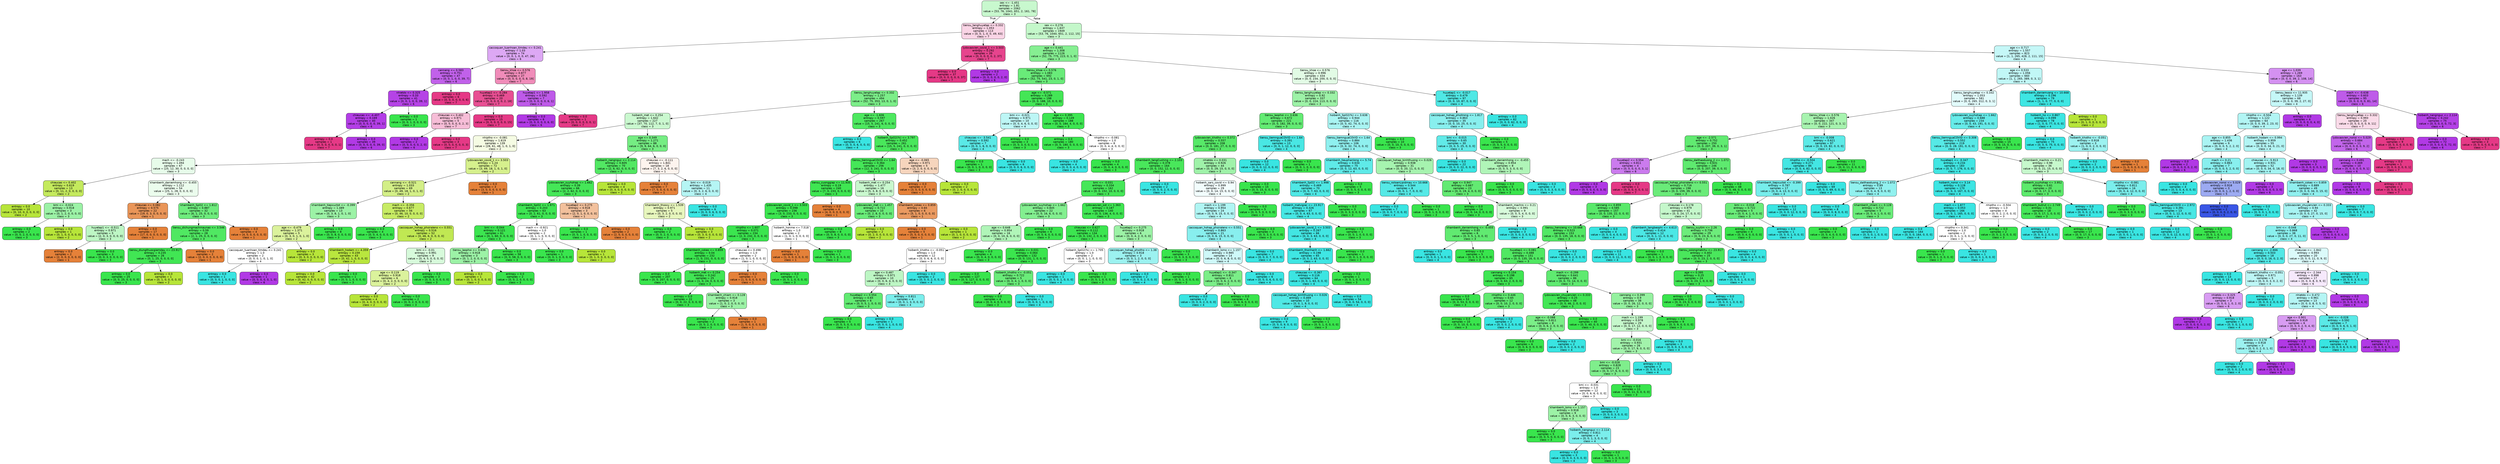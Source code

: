 digraph Tree {
node [shape=box, style="filled, rounded", color="black", fontname="helvetica"] ;
edge [fontname="helvetica"] ;
0 [label="sex <= -1.451\nentropy = 1.81\nsamples = 2062\nvalue = [53, 76, 1041, 651, 2, 161, 78]\nclass = 3", fillcolor="#c8f8ce"] ;
1 [label="tiensu_tanghuyetap <= 0.332\nentropy = 1.053\nsamples = 113\nvalue = [0, 0, 1, 0, 0, 49, 63]\nclass = 7", fillcolor="#f9d4e5"] ;
0 -> 1 [labeldistance=2.5, labelangle=45, headlabel="True"] ;
2 [label="caccoquan_tuanhoan_timdeu <= 0.241\nentropy = 1.03\nsamples = 74\nvalue = [0, 0, 1, 0, 0, 47, 26]\nclass = 6", fillcolor="#dda8f4"] ;
1 -> 2 ;
3 [label="cannang <= 0.583\nentropy = 0.751\nsamples = 47\nvalue = [0, 0, 1, 0, 0, 39, 7]\nclass = 6", fillcolor="#c161ea"] ;
2 -> 3 ;
4 [label="nhietdo <= 0.325\nentropy = 0.33\nsamples = 41\nvalue = [0, 0, 1, 0, 0, 39, 1]\nclass = 6", fillcolor="#b543e6"] ;
3 -> 4 ;
5 [label="chieucao <= -4.407\nentropy = 0.169\nsamples = 40\nvalue = [0, 0, 0, 0, 0, 39, 1]\nclass = 6", fillcolor="#b33ee6"] ;
4 -> 5 ;
6 [label="entropy = 0.0\nsamples = 1\nvalue = [0, 0, 0, 0, 0, 0, 1]\nclass = 7", fillcolor="#e53986"] ;
5 -> 6 ;
7 [label="entropy = 0.0\nsamples = 39\nvalue = [0, 0, 0, 0, 0, 39, 0]\nclass = 6", fillcolor="#b139e5"] ;
5 -> 7 ;
8 [label="entropy = 0.0\nsamples = 1\nvalue = [0, 0, 1, 0, 0, 0, 0]\nclass = 3", fillcolor="#39e54d"] ;
4 -> 8 ;
9 [label="entropy = 0.0\nsamples = 6\nvalue = [0, 0, 0, 0, 0, 0, 6]\nclass = 7", fillcolor="#e53986"] ;
3 -> 9 ;
10 [label="tiensu_khoe <= 0.576\nentropy = 0.877\nsamples = 27\nvalue = [0, 0, 0, 0, 0, 8, 19]\nclass = 7", fillcolor="#f08cb9"] ;
2 -> 10 ;
11 [label="huyetap2 <= -0.284\nentropy = 0.469\nsamples = 20\nvalue = [0, 0, 0, 0, 0, 2, 18]\nclass = 7", fillcolor="#e84f93"] ;
10 -> 11 ;
12 [label="chieucao <= 0.402\nentropy = 0.971\nsamples = 5\nvalue = [0, 0, 0, 0, 0, 2, 3]\nclass = 7", fillcolor="#f6bdd7"] ;
11 -> 12 ;
13 [label="entropy = 0.0\nsamples = 2\nvalue = [0, 0, 0, 0, 0, 2, 0]\nclass = 6", fillcolor="#b139e5"] ;
12 -> 13 ;
14 [label="entropy = 0.0\nsamples = 3\nvalue = [0, 0, 0, 0, 0, 0, 3]\nclass = 7", fillcolor="#e53986"] ;
12 -> 14 ;
15 [label="entropy = 0.0\nsamples = 15\nvalue = [0, 0, 0, 0, 0, 0, 15]\nclass = 7", fillcolor="#e53986"] ;
11 -> 15 ;
16 [label="huyetap1 <= 1.958\nentropy = 0.592\nsamples = 7\nvalue = [0, 0, 0, 0, 0, 6, 1]\nclass = 6", fillcolor="#be5ae9"] ;
10 -> 16 ;
17 [label="entropy = 0.0\nsamples = 6\nvalue = [0, 0, 0, 0, 0, 6, 0]\nclass = 6", fillcolor="#b139e5"] ;
16 -> 17 ;
18 [label="entropy = 0.0\nsamples = 1\nvalue = [0, 0, 0, 0, 0, 0, 1]\nclass = 7", fillcolor="#e53986"] ;
16 -> 18 ;
19 [label="lydovaovien_covid_1 <= 3.503\nentropy = 0.292\nsamples = 39\nvalue = [0, 0, 0, 0, 0, 2, 37]\nclass = 7", fillcolor="#e6448d"] ;
1 -> 19 ;
20 [label="entropy = 0.0\nsamples = 37\nvalue = [0, 0, 0, 0, 0, 0, 37]\nclass = 7", fillcolor="#e53986"] ;
19 -> 20 ;
21 [label="entropy = 0.0\nsamples = 2\nvalue = [0, 0, 0, 0, 0, 2, 0]\nclass = 6", fillcolor="#b139e5"] ;
19 -> 21 ;
22 [label="sex <= 0.276\nentropy = 1.637\nsamples = 1949\nvalue = [53, 76, 1040, 651, 2, 112, 15]\nclass = 3", fillcolor="#c4f7ca"] ;
0 -> 22 [labeldistance=2.5, labelangle=-45, headlabel="False"] ;
23 [label="age <= 0.441\nentropy = 1.308\nsamples = 1126\nvalue = [52, 75, 775, 223, 0, 1, 0]\nclass = 3", fillcolor="#86ef92"] ;
22 -> 23 ;
24 [label="tiensu_khoe <= 0.576\nentropy = 1.083\nsamples = 692\nvalue = [52, 75, 541, 23, 0, 1, 0]\nclass = 3", fillcolor="#69eb79"] ;
23 -> 24 ;
25 [label="tiensu_tanghuyetap <= 0.332\nentropy = 1.257\nsamples = 494\nvalue = [52, 75, 353, 13, 0, 1, 0]\nclass = 3", fillcolor="#7cee89"] ;
24 -> 25 ;
26 [label="hoibenh_met <= 0.254\nentropy = 1.642\nsamples = 227\nvalue = [37, 70, 112, 7, 0, 1, 0]\nclass = 3", fillcolor="#caf8cf"] ;
25 -> 26 ;
27 [label="nhiptho <= -0.081\nentropy = 1.619\nsamples = 139\nvalue = [28, 61, 48, 1, 0, 1, 0]\nclass = 2", fillcolor="#f5fbe3"] ;
26 -> 27 ;
28 [label="mach <= -0.243\nentropy = 1.494\nsamples = 67\nvalue = [25, 12, 30, 0, 0, 0, 0]\nclass = 3", fillcolor="#e7fcea"] ;
27 -> 28 ;
29 [label="chieucao <= 0.402\nentropy = 0.619\nsamples = 13\nvalue = [0, 11, 2, 0, 0, 0, 0]\nclass = 2", fillcolor="#c4ea5d"] ;
28 -> 29 ;
30 [label="entropy = 0.0\nsamples = 10\nvalue = [0, 10, 0, 0, 0, 0, 0]\nclass = 2", fillcolor="#b7e539"] ;
29 -> 30 ;
31 [label="bmi <= -0.024\nentropy = 0.918\nsamples = 3\nvalue = [0, 1, 2, 0, 0, 0, 0]\nclass = 3", fillcolor="#9cf2a6"] ;
29 -> 31 ;
32 [label="entropy = 0.0\nsamples = 2\nvalue = [0, 0, 2, 0, 0, 0, 0]\nclass = 3", fillcolor="#39e54d"] ;
31 -> 32 ;
33 [label="entropy = 0.0\nsamples = 1\nvalue = [0, 1, 0, 0, 0, 0, 0]\nclass = 2", fillcolor="#b7e539"] ;
31 -> 33 ;
34 [label="khambenh_daniemhong <= -0.455\nentropy = 1.112\nsamples = 54\nvalue = [25, 1, 28, 0, 0, 0, 0]\nclass = 3", fillcolor="#ebfced"] ;
28 -> 34 ;
35 [label="chieucao <= 0.082\nentropy = 0.575\nsamples = 22\nvalue = [19, 0, 3, 0, 0, 0, 0]\nclass = 1", fillcolor="#e99558"] ;
34 -> 35 ;
36 [label="huyetap1 <= -0.511\nentropy = 0.971\nsamples = 5\nvalue = [2, 0, 3, 0, 0, 0, 0]\nclass = 3", fillcolor="#bdf6c4"] ;
35 -> 36 ;
37 [label="entropy = 0.0\nsamples = 2\nvalue = [2, 0, 0, 0, 0, 0, 0]\nclass = 1", fillcolor="#e58139"] ;
36 -> 37 ;
38 [label="entropy = 0.0\nsamples = 3\nvalue = [0, 0, 3, 0, 0, 0, 0]\nclass = 3", fillcolor="#39e54d"] ;
36 -> 38 ;
39 [label="entropy = 0.0\nsamples = 17\nvalue = [17, 0, 0, 0, 0, 0, 0]\nclass = 1", fillcolor="#e58139"] ;
35 -> 39 ;
40 [label="khambenh_SpO2 <= 1.812\nentropy = 0.887\nsamples = 32\nvalue = [6, 1, 25, 0, 0, 0, 0]\nclass = 3", fillcolor="#6eec7d"] ;
34 -> 40 ;
41 [label="tiensu_dichungmachmaunao <= 3.546\nentropy = 0.59\nsamples = 28\nvalue = [2, 1, 25, 0, 0, 0, 0]\nclass = 3", fillcolor="#50e862"] ;
40 -> 41 ;
42 [label="tiensu_diungthuocgiamdau <= 23.917\nentropy = 0.235\nsamples = 26\nvalue = [0, 1, 25, 0, 0, 0, 0]\nclass = 3", fillcolor="#41e654"] ;
41 -> 42 ;
43 [label="entropy = 0.0\nsamples = 25\nvalue = [0, 0, 25, 0, 0, 0, 0]\nclass = 3", fillcolor="#39e54d"] ;
42 -> 43 ;
44 [label="entropy = 0.0\nsamples = 1\nvalue = [0, 1, 0, 0, 0, 0, 0]\nclass = 2", fillcolor="#b7e539"] ;
42 -> 44 ;
45 [label="entropy = 0.0\nsamples = 2\nvalue = [2, 0, 0, 0, 0, 0, 0]\nclass = 1", fillcolor="#e58139"] ;
41 -> 45 ;
46 [label="entropy = 0.0\nsamples = 4\nvalue = [4, 0, 0, 0, 0, 0, 0]\nclass = 1", fillcolor="#e58139"] ;
40 -> 46 ;
47 [label="lydovaovien_covid_1 <= 3.503\nentropy = 1.24\nsamples = 72\nvalue = [3, 49, 18, 1, 0, 1, 0]\nclass = 2", fillcolor="#d6f08d"] ;
27 -> 47 ;
48 [label="cannang <= -0.521\nentropy = 1.033\nsamples = 69\nvalue = [0, 49, 18, 1, 0, 1, 0]\nclass = 2", fillcolor="#d3ef87"] ;
47 -> 48 ;
49 [label="khambenh_tiepxuctot <= -0.399\nentropy = 1.489\nsamples = 13\nvalue = [0, 3, 8, 1, 0, 1, 0]\nclass = 3", fillcolor="#9cf2a6"] ;
48 -> 49 ;
50 [label="age <= -0.479\nentropy = 1.371\nsamples = 5\nvalue = [0, 3, 0, 1, 0, 1, 0]\nclass = 2", fillcolor="#dbf29c"] ;
49 -> 50 ;
51 [label="caccoquan_tuanhoan_timdeu <= 0.241\nentropy = 1.0\nsamples = 2\nvalue = [0, 0, 0, 1, 0, 1, 0]\nclass = 4", fillcolor="#ffffff"] ;
50 -> 51 ;
52 [label="entropy = 0.0\nsamples = 1\nvalue = [0, 0, 0, 1, 0, 0, 0]\nclass = 4", fillcolor="#39e5e2"] ;
51 -> 52 ;
53 [label="entropy = 0.0\nsamples = 1\nvalue = [0, 0, 0, 0, 0, 1, 0]\nclass = 6", fillcolor="#b139e5"] ;
51 -> 53 ;
54 [label="entropy = 0.0\nsamples = 3\nvalue = [0, 3, 0, 0, 0, 0, 0]\nclass = 2", fillcolor="#b7e539"] ;
50 -> 54 ;
55 [label="entropy = 0.0\nsamples = 8\nvalue = [0, 0, 8, 0, 0, 0, 0]\nclass = 3", fillcolor="#39e54d"] ;
49 -> 55 ;
56 [label="mach <= -0.356\nentropy = 0.677\nsamples = 56\nvalue = [0, 46, 10, 0, 0, 0, 0]\nclass = 2", fillcolor="#c7eb64"] ;
48 -> 56 ;
57 [label="entropy = 0.0\nsamples = 4\nvalue = [0, 0, 4, 0, 0, 0, 0]\nclass = 3", fillcolor="#39e54d"] ;
56 -> 57 ;
58 [label="caccoquan_hohap_phoiraleno <= 0.551\nentropy = 0.516\nsamples = 52\nvalue = [0, 46, 6, 0, 0, 0, 0]\nclass = 2", fillcolor="#c0e853"] ;
56 -> 58 ;
59 [label="khambenh_hodam <= 4.359\nentropy = 0.159\nsamples = 43\nvalue = [0, 42, 1, 0, 0, 0, 0]\nclass = 2", fillcolor="#b9e63e"] ;
58 -> 59 ;
60 [label="entropy = 0.0\nsamples = 42\nvalue = [0, 42, 0, 0, 0, 0, 0]\nclass = 2", fillcolor="#b7e539"] ;
59 -> 60 ;
61 [label="entropy = 0.0\nsamples = 1\nvalue = [0, 0, 1, 0, 0, 0, 0]\nclass = 3", fillcolor="#39e54d"] ;
59 -> 61 ;
62 [label="bmi <= -0.01\nentropy = 0.991\nsamples = 9\nvalue = [0, 4, 5, 0, 0, 0, 0]\nclass = 3", fillcolor="#d7fadb"] ;
58 -> 62 ;
63 [label="age <= 0.119\nentropy = 0.918\nsamples = 6\nvalue = [0, 4, 2, 0, 0, 0, 0]\nclass = 2", fillcolor="#dbf29c"] ;
62 -> 63 ;
64 [label="entropy = 0.0\nsamples = 4\nvalue = [0, 4, 0, 0, 0, 0, 0]\nclass = 2", fillcolor="#b7e539"] ;
63 -> 64 ;
65 [label="entropy = 0.0\nsamples = 2\nvalue = [0, 0, 2, 0, 0, 0, 0]\nclass = 3", fillcolor="#39e54d"] ;
63 -> 65 ;
66 [label="entropy = 0.0\nsamples = 3\nvalue = [0, 0, 3, 0, 0, 0, 0]\nclass = 3", fillcolor="#39e54d"] ;
62 -> 66 ;
67 [label="entropy = 0.0\nsamples = 3\nvalue = [3, 0, 0, 0, 0, 0, 0]\nclass = 1", fillcolor="#e58139"] ;
47 -> 67 ;
68 [label="age <= 0.349\nentropy = 1.271\nsamples = 88\nvalue = [9, 9, 64, 6, 0, 0, 0]\nclass = 3", fillcolor="#75ed83"] ;
26 -> 68 ;
69 [label="hoibenh_nangnguc <= 2.114\nentropy = 0.605\nsamples = 70\nvalue = [2, 6, 62, 0, 0, 0, 0]\nclass = 3", fillcolor="#52e863"] ;
68 -> 69 ;
70 [label="lydovaovien_suyhohap <= 1.662\nentropy = 0.39\nsamples = 66\nvalue = [2, 2, 62, 0, 0, 0, 0]\nclass = 3", fillcolor="#45e758"] ;
69 -> 70 ;
71 [label="khambenh_SpO2 <= 1.971\nentropy = 0.203\nsamples = 63\nvalue = [0, 2, 61, 0, 0, 0, 0]\nclass = 3", fillcolor="#3fe653"] ;
70 -> 71 ;
72 [label="bmi <= -0.044\nentropy = 0.121\nsamples = 61\nvalue = [0, 1, 60, 0, 0, 0, 0]\nclass = 3", fillcolor="#3ce550"] ;
71 -> 72 ;
73 [label="tiensu_laophoi <= 3.636\nentropy = 0.918\nsamples = 3\nvalue = [0, 1, 2, 0, 0, 0, 0]\nclass = 3", fillcolor="#9cf2a6"] ;
72 -> 73 ;
74 [label="entropy = 0.0\nsamples = 1\nvalue = [0, 1, 0, 0, 0, 0, 0]\nclass = 2", fillcolor="#b7e539"] ;
73 -> 74 ;
75 [label="entropy = 0.0\nsamples = 2\nvalue = [0, 0, 2, 0, 0, 0, 0]\nclass = 3", fillcolor="#39e54d"] ;
73 -> 75 ;
76 [label="entropy = 0.0\nsamples = 58\nvalue = [0, 0, 58, 0, 0, 0, 0]\nclass = 3", fillcolor="#39e54d"] ;
72 -> 76 ;
77 [label="mach <= -0.921\nentropy = 1.0\nsamples = 2\nvalue = [0, 1, 1, 0, 0, 0, 0]\nclass = 2", fillcolor="#ffffff"] ;
71 -> 77 ;
78 [label="entropy = 0.0\nsamples = 1\nvalue = [0, 0, 1, 0, 0, 0, 0]\nclass = 3", fillcolor="#39e54d"] ;
77 -> 78 ;
79 [label="entropy = 0.0\nsamples = 1\nvalue = [0, 1, 0, 0, 0, 0, 0]\nclass = 2", fillcolor="#b7e539"] ;
77 -> 79 ;
80 [label="huyetap2 <= 0.275\nentropy = 0.918\nsamples = 3\nvalue = [2, 0, 1, 0, 0, 0, 0]\nclass = 1", fillcolor="#f2c09c"] ;
70 -> 80 ;
81 [label="entropy = 0.0\nsamples = 1\nvalue = [0, 0, 1, 0, 0, 0, 0]\nclass = 3", fillcolor="#39e54d"] ;
80 -> 81 ;
82 [label="entropy = 0.0\nsamples = 2\nvalue = [2, 0, 0, 0, 0, 0, 0]\nclass = 1", fillcolor="#e58139"] ;
80 -> 82 ;
83 [label="entropy = 0.0\nsamples = 4\nvalue = [0, 4, 0, 0, 0, 0, 0]\nclass = 2", fillcolor="#b7e539"] ;
69 -> 83 ;
84 [label="chieucao <= -0.111\nentropy = 1.841\nsamples = 18\nvalue = [7, 3, 2, 6, 0, 0, 0]\nclass = 1", fillcolor="#fdf4ee"] ;
68 -> 84 ;
85 [label="entropy = 0.0\nsamples = 7\nvalue = [7, 0, 0, 0, 0, 0, 0]\nclass = 1", fillcolor="#e58139"] ;
84 -> 85 ;
86 [label="bmi <= -0.019\nentropy = 1.435\nsamples = 11\nvalue = [0, 3, 2, 6, 0, 0, 0]\nclass = 4", fillcolor="#b5f5f4"] ;
84 -> 86 ;
87 [label="khambenh_thooxy <= 1.539\nentropy = 0.971\nsamples = 5\nvalue = [0, 3, 2, 0, 0, 0, 0]\nclass = 2", fillcolor="#e7f6bd"] ;
86 -> 87 ;
88 [label="entropy = 0.0\nsamples = 2\nvalue = [0, 0, 2, 0, 0, 0, 0]\nclass = 3", fillcolor="#39e54d"] ;
87 -> 88 ;
89 [label="entropy = 0.0\nsamples = 3\nvalue = [0, 3, 0, 0, 0, 0, 0]\nclass = 2", fillcolor="#b7e539"] ;
87 -> 89 ;
90 [label="entropy = 0.0\nsamples = 6\nvalue = [0, 0, 0, 6, 0, 0, 0]\nclass = 4", fillcolor="#39e5e2"] ;
86 -> 90 ;
91 [label="age <= -1.606\nentropy = 0.597\nsamples = 267\nvalue = [15, 5, 241, 6, 0, 0, 0]\nclass = 3", fillcolor="#4de85f"] ;
25 -> 91 ;
92 [label="entropy = 0.0\nsamples = 6\nvalue = [0, 0, 0, 6, 0, 0, 0]\nclass = 4", fillcolor="#39e5e2"] ;
91 -> 92 ;
93 [label="hoibenh_SpO2(%) <= 3.797\nentropy = 0.452\nsamples = 261\nvalue = [15, 5, 241, 0, 0, 0, 0]\nclass = 3", fillcolor="#49e75b"] ;
91 -> 93 ;
94 [label="tiensu_tiemnguaCOVID <= 1.64\nentropy = 0.364\nsamples = 256\nvalue = [12, 3, 241, 0, 0, 0, 0]\nclass = 3", fillcolor="#45e758"] ;
93 -> 94 ;
95 [label="tiensu_cuonggiap <= 11.935\nentropy = 0.19\nsamples = 240\nvalue = [7, 0, 233, 0, 0, 0, 0]\nclass = 3", fillcolor="#3fe652"] ;
94 -> 95 ;
96 [label="lydovaovien_covid_1 <= 3.503\nentropy = 0.098\nsamples = 236\nvalue = [3, 0, 233, 0, 0, 0, 0]\nclass = 3", fillcolor="#3ce54f"] ;
95 -> 96 ;
97 [label="nhiptho <= 1.607\nentropy = 0.071\nsamples = 234\nvalue = [2, 0, 232, 0, 0, 0, 0]\nclass = 3", fillcolor="#3be54f"] ;
96 -> 97 ;
98 [label="khambenh_cokeo <= 0.859\nentropy = 0.04\nsamples = 232\nvalue = [1, 0, 231, 0, 0, 0, 0]\nclass = 3", fillcolor="#3ae54e"] ;
97 -> 98 ;
99 [label="entropy = 0.0\nsamples = 207\nvalue = [0, 0, 207, 0, 0, 0, 0]\nclass = 3", fillcolor="#39e54d"] ;
98 -> 99 ;
100 [label="hoibenh_met <= 0.254\nentropy = 0.242\nsamples = 25\nvalue = [1, 0, 24, 0, 0, 0, 0]\nclass = 3", fillcolor="#41e654"] ;
98 -> 100 ;
101 [label="entropy = 0.0\nsamples = 22\nvalue = [0, 0, 22, 0, 0, 0, 0]\nclass = 3", fillcolor="#39e54d"] ;
100 -> 101 ;
102 [label="khambenh_chiam <= 0.128\nentropy = 0.918\nsamples = 3\nvalue = [1, 0, 2, 0, 0, 0, 0]\nclass = 3", fillcolor="#9cf2a6"] ;
100 -> 102 ;
103 [label="entropy = 0.0\nsamples = 2\nvalue = [0, 0, 2, 0, 0, 0, 0]\nclass = 3", fillcolor="#39e54d"] ;
102 -> 103 ;
104 [label="entropy = 0.0\nsamples = 1\nvalue = [1, 0, 0, 0, 0, 0, 0]\nclass = 1", fillcolor="#e58139"] ;
102 -> 104 ;
105 [label="chieucao <= 0.498\nentropy = 1.0\nsamples = 2\nvalue = [1, 0, 1, 0, 0, 0, 0]\nclass = 1", fillcolor="#ffffff"] ;
97 -> 105 ;
106 [label="entropy = 0.0\nsamples = 1\nvalue = [1, 0, 0, 0, 0, 0, 0]\nclass = 1", fillcolor="#e58139"] ;
105 -> 106 ;
107 [label="entropy = 0.0\nsamples = 1\nvalue = [0, 0, 1, 0, 0, 0, 0]\nclass = 3", fillcolor="#39e54d"] ;
105 -> 107 ;
108 [label="hoibenh_honme <= 7.518\nentropy = 1.0\nsamples = 2\nvalue = [1, 0, 1, 0, 0, 0, 0]\nclass = 1", fillcolor="#ffffff"] ;
96 -> 108 ;
109 [label="entropy = 0.0\nsamples = 1\nvalue = [1, 0, 0, 0, 0, 0, 0]\nclass = 1", fillcolor="#e58139"] ;
108 -> 109 ;
110 [label="entropy = 0.0\nsamples = 1\nvalue = [0, 0, 1, 0, 0, 0, 0]\nclass = 3", fillcolor="#39e54d"] ;
108 -> 110 ;
111 [label="entropy = 0.0\nsamples = 4\nvalue = [4, 0, 0, 0, 0, 0, 0]\nclass = 1", fillcolor="#e58139"] ;
95 -> 111 ;
112 [label="hoibenh_met <= 0.254\nentropy = 1.477\nsamples = 16\nvalue = [5, 3, 8, 0, 0, 0, 0]\nclass = 3", fillcolor="#c9f8ce"] ;
94 -> 112 ;
113 [label="lydovaovien_met <= 1.457\nentropy = 0.722\nsamples = 10\nvalue = [0, 2, 8, 0, 0, 0, 0]\nclass = 3", fillcolor="#6aec79"] ;
112 -> 113 ;
114 [label="entropy = 0.0\nsamples = 8\nvalue = [0, 0, 8, 0, 0, 0, 0]\nclass = 3", fillcolor="#39e54d"] ;
113 -> 114 ;
115 [label="entropy = 0.0\nsamples = 2\nvalue = [0, 2, 0, 0, 0, 0, 0]\nclass = 2", fillcolor="#b7e539"] ;
113 -> 115 ;
116 [label="khambenh_cokeo <= 0.859\nentropy = 0.65\nsamples = 6\nvalue = [5, 1, 0, 0, 0, 0, 0]\nclass = 1", fillcolor="#ea9a61"] ;
112 -> 116 ;
117 [label="entropy = 0.0\nsamples = 5\nvalue = [5, 0, 0, 0, 0, 0, 0]\nclass = 1", fillcolor="#e58139"] ;
116 -> 117 ;
118 [label="entropy = 0.0\nsamples = 1\nvalue = [0, 1, 0, 0, 0, 0, 0]\nclass = 2", fillcolor="#b7e539"] ;
116 -> 118 ;
119 [label="age <= -0.065\nentropy = 0.971\nsamples = 5\nvalue = [3, 2, 0, 0, 0, 0, 0]\nclass = 1", fillcolor="#f6d5bd"] ;
93 -> 119 ;
120 [label="entropy = 0.0\nsamples = 3\nvalue = [3, 0, 0, 0, 0, 0, 0]\nclass = 1", fillcolor="#e58139"] ;
119 -> 120 ;
121 [label="entropy = 0.0\nsamples = 2\nvalue = [0, 2, 0, 0, 0, 0, 0]\nclass = 2", fillcolor="#b7e539"] ;
119 -> 121 ;
122 [label="age <= -0.571\nentropy = 0.289\nsamples = 198\nvalue = [0, 0, 188, 10, 0, 0, 0]\nclass = 3", fillcolor="#44e656"] ;
24 -> 122 ;
123 [label="bmi <= -0.021\nentropy = 0.971\nsamples = 10\nvalue = [0, 0, 4, 6, 0, 0, 0]\nclass = 4", fillcolor="#bdf6f5"] ;
122 -> 123 ;
124 [label="chieucao <= -3.541\nentropy = 0.592\nsamples = 7\nvalue = [0, 0, 1, 6, 0, 0, 0]\nclass = 4", fillcolor="#5ae9e7"] ;
123 -> 124 ;
125 [label="entropy = 0.0\nsamples = 1\nvalue = [0, 0, 1, 0, 0, 0, 0]\nclass = 3", fillcolor="#39e54d"] ;
124 -> 125 ;
126 [label="entropy = 0.0\nsamples = 6\nvalue = [0, 0, 0, 6, 0, 0, 0]\nclass = 4", fillcolor="#39e5e2"] ;
124 -> 126 ;
127 [label="entropy = 0.0\nsamples = 3\nvalue = [0, 0, 3, 0, 0, 0, 0]\nclass = 3", fillcolor="#39e54d"] ;
123 -> 127 ;
128 [label="age <= 0.395\nentropy = 0.149\nsamples = 188\nvalue = [0, 0, 184, 4, 0, 0, 0]\nclass = 3", fillcolor="#3de651"] ;
122 -> 128 ;
129 [label="entropy = 0.0\nsamples = 180\nvalue = [0, 0, 180, 0, 0, 0, 0]\nclass = 3", fillcolor="#39e54d"] ;
128 -> 129 ;
130 [label="nhiptho <= -0.081\nentropy = 1.0\nsamples = 8\nvalue = [0, 0, 4, 4, 0, 0, 0]\nclass = 3", fillcolor="#ffffff"] ;
128 -> 130 ;
131 [label="entropy = 0.0\nsamples = 4\nvalue = [0, 0, 0, 4, 0, 0, 0]\nclass = 4", fillcolor="#39e5e2"] ;
130 -> 131 ;
132 [label="entropy = 0.0\nsamples = 4\nvalue = [0, 0, 4, 0, 0, 0, 0]\nclass = 3", fillcolor="#39e54d"] ;
130 -> 132 ;
133 [label="tiensu_khoe <= 0.576\nentropy = 0.996\nsamples = 434\nvalue = [0, 0, 234, 200, 0, 0, 0]\nclass = 3", fillcolor="#e2fbe5"] ;
23 -> 133 ;
134 [label="tiensu_tanghuyetap <= 0.332\nentropy = 0.92\nsamples = 337\nvalue = [0, 0, 224, 113, 0, 0, 0]\nclass = 3", fillcolor="#9df2a7"] ;
133 -> 134 ;
135 [label="tiensu_laophoi <= 3.636\nentropy = 0.672\nsamples = 221\nvalue = [0, 0, 182, 39, 0, 0, 0]\nclass = 3", fillcolor="#63eb73"] ;
134 -> 135 ;
136 [label="lydovaovien_khotho <= 0.372\nentropy = 0.557\nsamples = 208\nvalue = [0, 0, 181, 27, 0, 0, 0]\nclass = 3", fillcolor="#57e968"] ;
135 -> 136 ;
137 [label="khambenh_tangCushing <= 2.103\nentropy = 0.378\nsamples = 164\nvalue = [0, 0, 152, 12, 0, 0, 0]\nclass = 3", fillcolor="#49e75b"] ;
136 -> 137 ;
138 [label="bmi <= -0.031\nentropy = 0.334\nsamples = 162\nvalue = [0, 0, 152, 10, 0, 0, 0]\nclass = 3", fillcolor="#46e759"] ;
137 -> 138 ;
139 [label="lydovaovien_suyhohap <= 1.662\nentropy = 0.845\nsamples = 22\nvalue = [0, 0, 16, 6, 0, 0, 0]\nclass = 3", fillcolor="#83ef90"] ;
138 -> 139 ;
140 [label="age <= 0.648\nentropy = 0.954\nsamples = 16\nvalue = [0, 0, 10, 6, 0, 0, 0]\nclass = 3", fillcolor="#b0f5b8"] ;
139 -> 140 ;
141 [label="hoibenh_khotho <= -0.051\nentropy = 1.0\nsamples = 12\nvalue = [0, 0, 6, 6, 0, 0, 0]\nclass = 3", fillcolor="#ffffff"] ;
140 -> 141 ;
142 [label="age <= 0.487\nentropy = 0.971\nsamples = 10\nvalue = [0, 0, 6, 4, 0, 0, 0]\nclass = 3", fillcolor="#bdf6c4"] ;
141 -> 142 ;
143 [label="huyetap2 <= 0.554\nentropy = 0.65\nsamples = 6\nvalue = [0, 0, 5, 1, 0, 0, 0]\nclass = 3", fillcolor="#61ea71"] ;
142 -> 143 ;
144 [label="entropy = 0.0\nsamples = 5\nvalue = [0, 0, 5, 0, 0, 0, 0]\nclass = 3", fillcolor="#39e54d"] ;
143 -> 144 ;
145 [label="entropy = 0.0\nsamples = 1\nvalue = [0, 0, 0, 1, 0, 0, 0]\nclass = 4", fillcolor="#39e5e2"] ;
143 -> 145 ;
146 [label="entropy = 0.811\nsamples = 4\nvalue = [0, 0, 1, 3, 0, 0, 0]\nclass = 4", fillcolor="#7beeec"] ;
142 -> 146 ;
147 [label="entropy = 0.0\nsamples = 2\nvalue = [0, 0, 0, 2, 0, 0, 0]\nclass = 4", fillcolor="#39e5e2"] ;
141 -> 147 ;
148 [label="entropy = 0.0\nsamples = 4\nvalue = [0, 0, 4, 0, 0, 0, 0]\nclass = 3", fillcolor="#39e54d"] ;
140 -> 148 ;
149 [label="entropy = 0.0\nsamples = 6\nvalue = [0, 0, 6, 0, 0, 0, 0]\nclass = 3", fillcolor="#39e54d"] ;
139 -> 149 ;
150 [label="lydovaovien_sot <= 1.363\nentropy = 0.187\nsamples = 140\nvalue = [0, 0, 136, 4, 0, 0, 0]\nclass = 3", fillcolor="#3fe652"] ;
138 -> 150 ;
151 [label="chieucao <= 0.627\nentropy = 0.112\nsamples = 134\nvalue = [0, 0, 132, 2, 0, 0, 0]\nclass = 3", fillcolor="#3ce550"] ;
150 -> 151 ;
152 [label="nhietdo <= 0.031\nentropy = 0.064\nsamples = 132\nvalue = [0, 0, 131, 1, 0, 0, 0]\nclass = 3", fillcolor="#3be54e"] ;
151 -> 152 ;
153 [label="entropy = 0.0\nsamples = 127\nvalue = [0, 0, 127, 0, 0, 0, 0]\nclass = 3", fillcolor="#39e54d"] ;
152 -> 153 ;
154 [label="hoibenh_khotho <= -0.051\nentropy = 0.722\nsamples = 5\nvalue = [0, 0, 4, 1, 0, 0, 0]\nclass = 3", fillcolor="#6aec79"] ;
152 -> 154 ;
155 [label="entropy = 0.0\nsamples = 4\nvalue = [0, 0, 4, 0, 0, 0, 0]\nclass = 3", fillcolor="#39e54d"] ;
154 -> 155 ;
156 [label="entropy = 0.0\nsamples = 1\nvalue = [0, 0, 0, 1, 0, 0, 0]\nclass = 4", fillcolor="#39e5e2"] ;
154 -> 156 ;
157 [label="hoibenh_SpO2(%) <= 1.705\nentropy = 1.0\nsamples = 2\nvalue = [0, 0, 1, 1, 0, 0, 0]\nclass = 3", fillcolor="#ffffff"] ;
151 -> 157 ;
158 [label="entropy = 0.0\nsamples = 1\nvalue = [0, 0, 0, 1, 0, 0, 0]\nclass = 4", fillcolor="#39e5e2"] ;
157 -> 158 ;
159 [label="entropy = 0.0\nsamples = 1\nvalue = [0, 0, 1, 0, 0, 0, 0]\nclass = 3", fillcolor="#39e54d"] ;
157 -> 159 ;
160 [label="huyetap2 <= 0.275\nentropy = 0.918\nsamples = 6\nvalue = [0, 0, 4, 2, 0, 0, 0]\nclass = 3", fillcolor="#9cf2a6"] ;
150 -> 160 ;
161 [label="caccoquan_hohap_phoitho <= 1.38\nentropy = 0.918\nsamples = 3\nvalue = [0, 0, 1, 2, 0, 0, 0]\nclass = 4", fillcolor="#9cf2f0"] ;
160 -> 161 ;
162 [label="entropy = 0.0\nsamples = 2\nvalue = [0, 0, 0, 2, 0, 0, 0]\nclass = 4", fillcolor="#39e5e2"] ;
161 -> 162 ;
163 [label="entropy = 0.0\nsamples = 1\nvalue = [0, 0, 1, 0, 0, 0, 0]\nclass = 3", fillcolor="#39e54d"] ;
161 -> 163 ;
164 [label="entropy = 0.0\nsamples = 3\nvalue = [0, 0, 3, 0, 0, 0, 0]\nclass = 3", fillcolor="#39e54d"] ;
160 -> 164 ;
165 [label="entropy = 0.0\nsamples = 2\nvalue = [0, 0, 0, 2, 0, 0, 0]\nclass = 4", fillcolor="#39e5e2"] ;
137 -> 165 ;
166 [label="nhietdo <= 0.031\nentropy = 0.926\nsamples = 44\nvalue = [0, 0, 29, 15, 0, 0, 0]\nclass = 3", fillcolor="#9ff2a9"] ;
136 -> 166 ;
167 [label="hoibenh_sars_covid <= 0.94\nentropy = 0.999\nsamples = 29\nvalue = [0, 0, 14, 15, 0, 0, 0]\nclass = 4", fillcolor="#f2fdfd"] ;
166 -> 167 ;
168 [label="mach <= 1.199\nentropy = 0.954\nsamples = 24\nvalue = [0, 0, 9, 15, 0, 0, 0]\nclass = 4", fillcolor="#b0f5f3"] ;
167 -> 168 ;
169 [label="caccoquan_hohap_phoiraleno <= 0.551\nentropy = 0.863\nsamples = 21\nvalue = [0, 0, 6, 15, 0, 0, 0]\nclass = 4", fillcolor="#88efee"] ;
168 -> 169 ;
170 [label="khambenh_lomo <= 1.157\nentropy = 0.985\nsamples = 14\nvalue = [0, 0, 6, 8, 0, 0, 0]\nclass = 4", fillcolor="#cef8f8"] ;
169 -> 170 ;
171 [label="huyetap1 <= -0.347\nentropy = 0.811\nsamples = 8\nvalue = [0, 0, 6, 2, 0, 0, 0]\nclass = 3", fillcolor="#7bee88"] ;
170 -> 171 ;
172 [label="entropy = 0.0\nsamples = 2\nvalue = [0, 0, 0, 2, 0, 0, 0]\nclass = 4", fillcolor="#39e5e2"] ;
171 -> 172 ;
173 [label="entropy = 0.0\nsamples = 6\nvalue = [0, 0, 6, 0, 0, 0, 0]\nclass = 3", fillcolor="#39e54d"] ;
171 -> 173 ;
174 [label="entropy = 0.0\nsamples = 6\nvalue = [0, 0, 0, 6, 0, 0, 0]\nclass = 4", fillcolor="#39e5e2"] ;
170 -> 174 ;
175 [label="entropy = 0.0\nsamples = 7\nvalue = [0, 0, 0, 7, 0, 0, 0]\nclass = 4", fillcolor="#39e5e2"] ;
169 -> 175 ;
176 [label="entropy = 0.0\nsamples = 3\nvalue = [0, 0, 3, 0, 0, 0, 0]\nclass = 3", fillcolor="#39e54d"] ;
168 -> 176 ;
177 [label="entropy = 0.0\nsamples = 5\nvalue = [0, 0, 5, 0, 0, 0, 0]\nclass = 3", fillcolor="#39e54d"] ;
167 -> 177 ;
178 [label="entropy = 0.0\nsamples = 15\nvalue = [0, 0, 15, 0, 0, 0, 0]\nclass = 3", fillcolor="#39e54d"] ;
166 -> 178 ;
179 [label="tiensu_tiemnguaCOVID <= 1.64\nentropy = 0.391\nsamples = 13\nvalue = [0, 0, 1, 12, 0, 0, 0]\nclass = 4", fillcolor="#49e7e4"] ;
135 -> 179 ;
180 [label="entropy = 0.0\nsamples = 12\nvalue = [0, 0, 0, 12, 0, 0, 0]\nclass = 4", fillcolor="#39e5e2"] ;
179 -> 180 ;
181 [label="entropy = 0.0\nsamples = 1\nvalue = [0, 0, 1, 0, 0, 0, 0]\nclass = 3", fillcolor="#39e54d"] ;
179 -> 181 ;
182 [label="hoibenh_SpO2(%) <= 3.638\nentropy = 0.944\nsamples = 116\nvalue = [0, 0, 42, 74, 0, 0, 0]\nclass = 4", fillcolor="#a9f4f2"] ;
134 -> 182 ;
183 [label="tiensu_tiemnguaCOVID <= 1.64\nentropy = 0.884\nsamples = 106\nvalue = [0, 0, 32, 74, 0, 0, 0]\nclass = 4", fillcolor="#8ff0ef"] ;
182 -> 183 ;
184 [label="khambenh_tieuphanlong <= 5.74\nentropy = 0.634\nsamples = 75\nvalue = [0, 0, 12, 63, 0, 0, 0]\nclass = 4", fillcolor="#5feae8"] ;
183 -> 184 ;
185 [label="khambenh_SpO2 <= 1.998\nentropy = 0.469\nsamples = 70\nvalue = [0, 0, 7, 63, 0, 0, 0]\nclass = 4", fillcolor="#4fe8e5"] ;
184 -> 185 ;
186 [label="hoibenh_matvigiac <= 23.917\nentropy = 0.326\nsamples = 67\nvalue = [0, 0, 4, 63, 0, 0, 0]\nclass = 4", fillcolor="#46e7e4"] ;
185 -> 186 ;
187 [label="lydovaovien_covid_1 <= 3.503\nentropy = 0.267\nsamples = 66\nvalue = [0, 0, 3, 63, 0, 0, 0]\nclass = 4", fillcolor="#42e6e3"] ;
186 -> 187 ;
188 [label="khambenh_thonhanh <= 1.662\nentropy = 0.198\nsamples = 65\nvalue = [0, 0, 2, 63, 0, 0, 0]\nclass = 4", fillcolor="#3fe6e3"] ;
187 -> 188 ;
189 [label="chieucao <= -0.367\nentropy = 0.116\nsamples = 64\nvalue = [0, 0, 1, 63, 0, 0, 0]\nclass = 4", fillcolor="#3ce5e2"] ;
188 -> 189 ;
190 [label="caccoquan_hohap_binhthuong <= 0.026\nentropy = 0.469\nsamples = 10\nvalue = [0, 0, 1, 9, 0, 0, 0]\nclass = 4", fillcolor="#4fe8e5"] ;
189 -> 190 ;
191 [label="entropy = 0.0\nsamples = 9\nvalue = [0, 0, 0, 9, 0, 0, 0]\nclass = 4", fillcolor="#39e5e2"] ;
190 -> 191 ;
192 [label="entropy = 0.0\nsamples = 1\nvalue = [0, 0, 1, 0, 0, 0, 0]\nclass = 3", fillcolor="#39e54d"] ;
190 -> 192 ;
193 [label="entropy = 0.0\nsamples = 54\nvalue = [0, 0, 0, 54, 0, 0, 0]\nclass = 4", fillcolor="#39e5e2"] ;
189 -> 193 ;
194 [label="entropy = 0.0\nsamples = 1\nvalue = [0, 0, 1, 0, 0, 0, 0]\nclass = 3", fillcolor="#39e54d"] ;
188 -> 194 ;
195 [label="entropy = 0.0\nsamples = 1\nvalue = [0, 0, 1, 0, 0, 0, 0]\nclass = 3", fillcolor="#39e54d"] ;
187 -> 195 ;
196 [label="entropy = 0.0\nsamples = 1\nvalue = [0, 0, 1, 0, 0, 0, 0]\nclass = 3", fillcolor="#39e54d"] ;
186 -> 196 ;
197 [label="entropy = 0.0\nsamples = 3\nvalue = [0, 0, 3, 0, 0, 0, 0]\nclass = 3", fillcolor="#39e54d"] ;
185 -> 197 ;
198 [label="entropy = 0.0\nsamples = 5\nvalue = [0, 0, 5, 0, 0, 0, 0]\nclass = 3", fillcolor="#39e54d"] ;
184 -> 198 ;
199 [label="caccoquan_hohap_binhthuong <= 0.026\nentropy = 0.938\nsamples = 31\nvalue = [0, 0, 20, 11, 0, 0, 0]\nclass = 3", fillcolor="#a6f3af"] ;
183 -> 199 ;
200 [label="tiensu_roiloanLipidmau <= 10.668\nentropy = 0.544\nsamples = 8\nvalue = [0, 0, 1, 7, 0, 0, 0]\nclass = 4", fillcolor="#55e9e6"] ;
199 -> 200 ;
201 [label="entropy = 0.0\nsamples = 7\nvalue = [0, 0, 0, 7, 0, 0, 0]\nclass = 4", fillcolor="#39e5e2"] ;
200 -> 201 ;
202 [label="entropy = 0.0\nsamples = 1\nvalue = [0, 0, 1, 0, 0, 0, 0]\nclass = 3", fillcolor="#39e54d"] ;
200 -> 202 ;
203 [label="age <= 0.947\nentropy = 0.667\nsamples = 23\nvalue = [0, 0, 19, 4, 0, 0, 0]\nclass = 3", fillcolor="#63ea72"] ;
199 -> 203 ;
204 [label="entropy = 0.0\nsamples = 14\nvalue = [0, 0, 14, 0, 0, 0, 0]\nclass = 3", fillcolor="#39e54d"] ;
203 -> 204 ;
205 [label="khambenh_machro <= 0.21\nentropy = 0.991\nsamples = 9\nvalue = [0, 0, 5, 4, 0, 0, 0]\nclass = 3", fillcolor="#d7fadb"] ;
203 -> 205 ;
206 [label="khambenh_daniemhong <= -0.455\nentropy = 0.65\nsamples = 6\nvalue = [0, 0, 5, 1, 0, 0, 0]\nclass = 3", fillcolor="#61ea71"] ;
205 -> 206 ;
207 [label="entropy = 0.0\nsamples = 1\nvalue = [0, 0, 0, 1, 0, 0, 0]\nclass = 4", fillcolor="#39e5e2"] ;
206 -> 207 ;
208 [label="entropy = 0.0\nsamples = 5\nvalue = [0, 0, 5, 0, 0, 0, 0]\nclass = 3", fillcolor="#39e54d"] ;
206 -> 208 ;
209 [label="entropy = 0.0\nsamples = 3\nvalue = [0, 0, 0, 3, 0, 0, 0]\nclass = 4", fillcolor="#39e5e2"] ;
205 -> 209 ;
210 [label="entropy = 0.0\nsamples = 10\nvalue = [0, 0, 10, 0, 0, 0, 0]\nclass = 3", fillcolor="#39e54d"] ;
182 -> 210 ;
211 [label="huyetap1 <= -0.017\nentropy = 0.479\nsamples = 97\nvalue = [0, 0, 10, 87, 0, 0, 0]\nclass = 4", fillcolor="#50e8e5"] ;
133 -> 211 ;
212 [label="caccoquan_hohap_phoitrong <= 1.817\nentropy = 0.863\nsamples = 35\nvalue = [0, 0, 10, 25, 0, 0, 0]\nclass = 4", fillcolor="#88efee"] ;
211 -> 212 ;
213 [label="bmi <= -0.015\nentropy = 0.65\nsamples = 30\nvalue = [0, 0, 5, 25, 0, 0, 0]\nclass = 4", fillcolor="#61eae8"] ;
212 -> 213 ;
214 [label="entropy = 0.0\nsamples = 22\nvalue = [0, 0, 0, 22, 0, 0, 0]\nclass = 4", fillcolor="#39e5e2"] ;
213 -> 214 ;
215 [label="khambenh_daniemhong <= -0.455\nentropy = 0.954\nsamples = 8\nvalue = [0, 0, 5, 3, 0, 0, 0]\nclass = 3", fillcolor="#b0f5b8"] ;
213 -> 215 ;
216 [label="entropy = 0.0\nsamples = 5\nvalue = [0, 0, 5, 0, 0, 0, 0]\nclass = 3", fillcolor="#39e54d"] ;
215 -> 216 ;
217 [label="entropy = 0.0\nsamples = 3\nvalue = [0, 0, 0, 3, 0, 0, 0]\nclass = 4", fillcolor="#39e5e2"] ;
215 -> 217 ;
218 [label="entropy = 0.0\nsamples = 5\nvalue = [0, 0, 5, 0, 0, 0, 0]\nclass = 3", fillcolor="#39e54d"] ;
212 -> 218 ;
219 [label="entropy = 0.0\nsamples = 62\nvalue = [0, 0, 0, 62, 0, 0, 0]\nclass = 4", fillcolor="#39e5e2"] ;
211 -> 219 ;
220 [label="age <= 0.717\nentropy = 1.557\nsamples = 823\nvalue = [1, 1, 265, 428, 2, 111, 15]\nclass = 4", fillcolor="#c5f7f7"] ;
22 -> 220 ;
221 [label="age <= 0.533\nentropy = 1.056\nsamples = 660\nvalue = [1, 1, 265, 389, 0, 3, 1]\nclass = 4", fillcolor="#c1f7f6"] ;
220 -> 221 ;
222 [label="tiensu_tanghuyetap <= 0.332\nentropy = 1.053\nsamples = 581\nvalue = [0, 0, 265, 312, 0, 3, 1]\nclass = 4", fillcolor="#e2fbfb"] ;
221 -> 222 ;
223 [label="tiensu_khoe <= 0.576\nentropy = 1.026\nsamples = 347\nvalue = [0, 0, 222, 121, 0, 3, 1]\nclass = 3", fillcolor="#a7f3af"] ;
222 -> 223 ;
224 [label="age <= -2.571\nentropy = 0.752\nsamples = 250\nvalue = [0, 0, 207, 39, 0, 3, 1]\nclass = 3", fillcolor="#61ea71"] ;
223 -> 224 ;
225 [label="huyetap2 <= 0.554\nentropy = 0.811\nsamples = 4\nvalue = [0, 0, 0, 0, 0, 3, 1]\nclass = 6", fillcolor="#cb7bee"] ;
224 -> 225 ;
226 [label="entropy = 0.0\nsamples = 3\nvalue = [0, 0, 0, 0, 0, 3, 0]\nclass = 6", fillcolor="#b139e5"] ;
225 -> 226 ;
227 [label="entropy = 0.0\nsamples = 1\nvalue = [0, 0, 0, 0, 0, 0, 1]\nclass = 7", fillcolor="#e53986"] ;
225 -> 227 ;
228 [label="tiensu_daithaoduong_2 <= 1.072\nentropy = 0.631\nsamples = 246\nvalue = [0, 0, 207, 39, 0, 0, 0]\nclass = 3", fillcolor="#5eea6f"] ;
224 -> 228 ;
229 [label="caccoquan_hohap_phoiraleno <= 0.551\nentropy = 0.716\nsamples = 198\nvalue = [0, 0, 159, 39, 0, 0, 0]\nclass = 3", fillcolor="#6aeb79"] ;
228 -> 229 ;
230 [label="cannang <= 0.859\nentropy = 0.585\nsamples = 157\nvalue = [0, 0, 135, 22, 0, 0, 0]\nclass = 3", fillcolor="#59e96a"] ;
229 -> 230 ;
231 [label="tiensu_hensieng <= 10.668\nentropy = 0.523\nsamples = 153\nvalue = [0, 0, 135, 18, 0, 0, 0]\nclass = 3", fillcolor="#53e865"] ;
230 -> 231 ;
232 [label="huyetap1 <= 0.081\nentropy = 0.488\nsamples = 151\nvalue = [0, 0, 135, 16, 0, 0, 0]\nclass = 3", fillcolor="#50e862"] ;
231 -> 232 ;
233 [label="cannang <= 0.154\nentropy = 0.198\nsamples = 65\nvalue = [0, 0, 63, 2, 0, 0, 0]\nclass = 3", fillcolor="#3fe653"] ;
232 -> 233 ;
234 [label="entropy = 0.0\nsamples = 53\nvalue = [0, 0, 53, 0, 0, 0, 0]\nclass = 3", fillcolor="#39e54d"] ;
233 -> 234 ;
235 [label="nhiptho <= 0.446\nentropy = 0.65\nsamples = 12\nvalue = [0, 0, 10, 2, 0, 0, 0]\nclass = 3", fillcolor="#61ea71"] ;
233 -> 235 ;
236 [label="entropy = 0.0\nsamples = 10\nvalue = [0, 0, 10, 0, 0, 0, 0]\nclass = 3", fillcolor="#39e54d"] ;
235 -> 236 ;
237 [label="entropy = 0.0\nsamples = 2\nvalue = [0, 0, 0, 2, 0, 0, 0]\nclass = 4", fillcolor="#39e5e2"] ;
235 -> 237 ;
238 [label="mach <= -0.299\nentropy = 0.641\nsamples = 86\nvalue = [0, 0, 72, 14, 0, 0, 0]\nclass = 3", fillcolor="#5fea70"] ;
232 -> 238 ;
239 [label="lydovaovien_chuyenvien <= 0.333\nentropy = 0.25\nsamples = 48\nvalue = [0, 0, 46, 2, 0, 0, 0]\nclass = 3", fillcolor="#42e655"] ;
238 -> 239 ;
240 [label="age <= -0.088\nentropy = 0.811\nsamples = 8\nvalue = [0, 0, 6, 2, 0, 0, 0]\nclass = 3", fillcolor="#7bee88"] ;
239 -> 240 ;
241 [label="entropy = 0.0\nsamples = 6\nvalue = [0, 0, 6, 0, 0, 0, 0]\nclass = 3", fillcolor="#39e54d"] ;
240 -> 241 ;
242 [label="entropy = 0.0\nsamples = 2\nvalue = [0, 0, 0, 2, 0, 0, 0]\nclass = 4", fillcolor="#39e5e2"] ;
240 -> 242 ;
243 [label="entropy = 0.0\nsamples = 40\nvalue = [0, 0, 40, 0, 0, 0, 0]\nclass = 3", fillcolor="#39e54d"] ;
239 -> 243 ;
244 [label="cannang <= 0.399\nentropy = 0.9\nsamples = 38\nvalue = [0, 0, 26, 12, 0, 0, 0]\nclass = 3", fillcolor="#94f19f"] ;
238 -> 244 ;
245 [label="mach <= 1.199\nentropy = 0.978\nsamples = 29\nvalue = [0, 0, 17, 12, 0, 0, 0]\nclass = 3", fillcolor="#c5f7cb"] ;
244 -> 245 ;
246 [label="bmi <= -0.016\nentropy = 0.931\nsamples = 26\nvalue = [0, 0, 17, 9, 0, 0, 0]\nclass = 3", fillcolor="#a2f3ab"] ;
245 -> 246 ;
247 [label="bmi <= -0.028\nentropy = 0.828\nsamples = 23\nvalue = [0, 0, 17, 6, 0, 0, 0]\nclass = 3", fillcolor="#7fee8c"] ;
246 -> 247 ;
248 [label="bmi <= -0.031\nentropy = 1.0\nsamples = 12\nvalue = [0, 0, 6, 6, 0, 0, 0]\nclass = 3", fillcolor="#ffffff"] ;
247 -> 248 ;
249 [label="khambenh_lomo <= 1.157\nentropy = 0.918\nsamples = 9\nvalue = [0, 0, 6, 3, 0, 0, 0]\nclass = 3", fillcolor="#9cf2a6"] ;
248 -> 249 ;
250 [label="entropy = 0.0\nsamples = 5\nvalue = [0, 0, 5, 0, 0, 0, 0]\nclass = 3", fillcolor="#39e54d"] ;
249 -> 250 ;
251 [label="hoibenh_nangnguc <= 2.114\nentropy = 0.811\nsamples = 4\nvalue = [0, 0, 1, 3, 0, 0, 0]\nclass = 4", fillcolor="#7beeec"] ;
249 -> 251 ;
252 [label="entropy = 0.0\nsamples = 3\nvalue = [0, 0, 0, 3, 0, 0, 0]\nclass = 4", fillcolor="#39e5e2"] ;
251 -> 252 ;
253 [label="entropy = 0.0\nsamples = 1\nvalue = [0, 0, 1, 0, 0, 0, 0]\nclass = 3", fillcolor="#39e54d"] ;
251 -> 253 ;
254 [label="entropy = 0.0\nsamples = 3\nvalue = [0, 0, 0, 3, 0, 0, 0]\nclass = 4", fillcolor="#39e5e2"] ;
248 -> 254 ;
255 [label="entropy = 0.0\nsamples = 11\nvalue = [0, 0, 11, 0, 0, 0, 0]\nclass = 3", fillcolor="#39e54d"] ;
247 -> 255 ;
256 [label="entropy = 0.0\nsamples = 3\nvalue = [0, 0, 0, 3, 0, 0, 0]\nclass = 4", fillcolor="#39e5e2"] ;
246 -> 256 ;
257 [label="entropy = 0.0\nsamples = 3\nvalue = [0, 0, 0, 3, 0, 0, 0]\nclass = 4", fillcolor="#39e5e2"] ;
245 -> 257 ;
258 [label="entropy = 0.0\nsamples = 9\nvalue = [0, 0, 9, 0, 0, 0, 0]\nclass = 3", fillcolor="#39e54d"] ;
244 -> 258 ;
259 [label="entropy = 0.0\nsamples = 2\nvalue = [0, 0, 0, 2, 0, 0, 0]\nclass = 4", fillcolor="#39e5e2"] ;
231 -> 259 ;
260 [label="entropy = 0.0\nsamples = 4\nvalue = [0, 0, 0, 4, 0, 0, 0]\nclass = 4", fillcolor="#39e5e2"] ;
230 -> 260 ;
261 [label="chieucao <= 0.178\nentropy = 0.979\nsamples = 41\nvalue = [0, 0, 24, 17, 0, 0, 0]\nclass = 3", fillcolor="#c5f7cb"] ;
229 -> 261 ;
262 [label="khambenh_tangbeophi <= 4.613\nentropy = 0.414\nsamples = 12\nvalue = [0, 0, 1, 11, 0, 0, 0]\nclass = 4", fillcolor="#4be7e5"] ;
261 -> 262 ;
263 [label="entropy = 0.0\nsamples = 11\nvalue = [0, 0, 0, 11, 0, 0, 0]\nclass = 4", fillcolor="#39e5e2"] ;
262 -> 263 ;
264 [label="entropy = 0.0\nsamples = 1\nvalue = [0, 0, 1, 0, 0, 0, 0]\nclass = 3", fillcolor="#39e54d"] ;
262 -> 264 ;
265 [label="tiensu_suytim <= 2.26\nentropy = 0.736\nsamples = 29\nvalue = [0, 0, 23, 6, 0, 0, 0]\nclass = 3", fillcolor="#6dec7b"] ;
261 -> 265 ;
266 [label="tiensu_soiongmatchu <= 23.917\nentropy = 0.402\nsamples = 25\nvalue = [0, 0, 23, 2, 0, 0, 0]\nclass = 3", fillcolor="#4ae75c"] ;
265 -> 266 ;
267 [label="age <= 0.395\nentropy = 0.25\nsamples = 24\nvalue = [0, 0, 23, 1, 0, 0, 0]\nclass = 3", fillcolor="#42e655"] ;
266 -> 267 ;
268 [label="entropy = 0.0\nsamples = 23\nvalue = [0, 0, 23, 0, 0, 0, 0]\nclass = 3", fillcolor="#39e54d"] ;
267 -> 268 ;
269 [label="entropy = 0.0\nsamples = 1\nvalue = [0, 0, 0, 1, 0, 0, 0]\nclass = 4", fillcolor="#39e5e2"] ;
267 -> 269 ;
270 [label="entropy = 0.0\nsamples = 1\nvalue = [0, 0, 0, 1, 0, 0, 0]\nclass = 4", fillcolor="#39e5e2"] ;
266 -> 270 ;
271 [label="entropy = 0.0\nsamples = 4\nvalue = [0, 0, 0, 4, 0, 0, 0]\nclass = 4", fillcolor="#39e5e2"] ;
265 -> 271 ;
272 [label="entropy = 0.0\nsamples = 48\nvalue = [0, 0, 48, 0, 0, 0, 0]\nclass = 3", fillcolor="#39e54d"] ;
228 -> 272 ;
273 [label="bmi <= -0.008\nentropy = 0.621\nsamples = 97\nvalue = [0, 0, 15, 82, 0, 0, 0]\nclass = 4", fillcolor="#5deae7"] ;
223 -> 273 ;
274 [label="nhiptho <= -0.504\nentropy = 0.271\nsamples = 86\nvalue = [0, 0, 4, 82, 0, 0, 0]\nclass = 4", fillcolor="#43e6e3"] ;
273 -> 274 ;
275 [label="khambenh_tiepxuctot <= -0.399\nentropy = 0.787\nsamples = 17\nvalue = [0, 0, 4, 13, 0, 0, 0]\nclass = 4", fillcolor="#76edeb"] ;
274 -> 275 ;
276 [label="bmi <= -0.018\nentropy = 0.722\nsamples = 5\nvalue = [0, 0, 4, 1, 0, 0, 0]\nclass = 3", fillcolor="#6aec79"] ;
275 -> 276 ;
277 [label="entropy = 0.0\nsamples = 4\nvalue = [0, 0, 4, 0, 0, 0, 0]\nclass = 3", fillcolor="#39e54d"] ;
276 -> 277 ;
278 [label="entropy = 0.0\nsamples = 1\nvalue = [0, 0, 0, 1, 0, 0, 0]\nclass = 4", fillcolor="#39e5e2"] ;
276 -> 278 ;
279 [label="entropy = 0.0\nsamples = 12\nvalue = [0, 0, 0, 12, 0, 0, 0]\nclass = 4", fillcolor="#39e5e2"] ;
275 -> 279 ;
280 [label="entropy = 0.0\nsamples = 69\nvalue = [0, 0, 0, 69, 0, 0, 0]\nclass = 4", fillcolor="#39e5e2"] ;
274 -> 280 ;
281 [label="entropy = 0.0\nsamples = 11\nvalue = [0, 0, 11, 0, 0, 0, 0]\nclass = 3", fillcolor="#39e54d"] ;
273 -> 281 ;
282 [label="lydovaovien_suyhohap <= 1.662\nentropy = 0.688\nsamples = 234\nvalue = [0, 0, 43, 191, 0, 0, 0]\nclass = 4", fillcolor="#66ebe9"] ;
222 -> 282 ;
283 [label="tiensu_tiemnguaCOVID <= 0.308\nentropy = 0.552\nsamples = 219\nvalue = [0, 0, 28, 191, 0, 0, 0]\nclass = 4", fillcolor="#56e9e6"] ;
282 -> 283 ;
284 [label="huyetap1 <= -0.347\nentropy = 0.234\nsamples = 183\nvalue = [0, 0, 7, 176, 0, 0, 0]\nclass = 4", fillcolor="#41e6e3"] ;
283 -> 284 ;
285 [label="tiensu_daithaoduong_2 <= 1.072\nentropy = 0.89\nsamples = 13\nvalue = [0, 0, 4, 9, 0, 0, 0]\nclass = 4", fillcolor="#91f1ef"] ;
284 -> 285 ;
286 [label="entropy = 0.0\nsamples = 8\nvalue = [0, 0, 0, 8, 0, 0, 0]\nclass = 4", fillcolor="#39e5e2"] ;
285 -> 286 ;
287 [label="khambenh_chiam <= 0.128\nentropy = 0.722\nsamples = 5\nvalue = [0, 0, 4, 1, 0, 0, 0]\nclass = 3", fillcolor="#6aec79"] ;
285 -> 287 ;
288 [label="entropy = 0.0\nsamples = 4\nvalue = [0, 0, 4, 0, 0, 0, 0]\nclass = 3", fillcolor="#39e54d"] ;
287 -> 288 ;
289 [label="entropy = 0.0\nsamples = 1\nvalue = [0, 0, 0, 1, 0, 0, 0]\nclass = 4", fillcolor="#39e5e2"] ;
287 -> 289 ;
290 [label="hoibenh_nonoi <= 3.14\nentropy = 0.128\nsamples = 170\nvalue = [0, 0, 3, 167, 0, 0, 0]\nclass = 4", fillcolor="#3de5e3"] ;
284 -> 290 ;
291 [label="mach <= 1.877\nentropy = 0.053\nsamples = 166\nvalue = [0, 0, 1, 165, 0, 0, 0]\nclass = 4", fillcolor="#3ae5e2"] ;
290 -> 291 ;
292 [label="entropy = 0.0\nsamples = 164\nvalue = [0, 0, 0, 164, 0, 0, 0]\nclass = 4", fillcolor="#39e5e2"] ;
291 -> 292 ;
293 [label="nhiptho <= 0.341\nentropy = 1.0\nsamples = 2\nvalue = [0, 0, 1, 1, 0, 0, 0]\nclass = 3", fillcolor="#ffffff"] ;
291 -> 293 ;
294 [label="entropy = 0.0\nsamples = 1\nvalue = [0, 0, 1, 0, 0, 0, 0]\nclass = 3", fillcolor="#39e54d"] ;
293 -> 294 ;
295 [label="entropy = 0.0\nsamples = 1\nvalue = [0, 0, 0, 1, 0, 0, 0]\nclass = 4", fillcolor="#39e5e2"] ;
293 -> 295 ;
296 [label="nhiptho <= -0.504\nentropy = 1.0\nsamples = 4\nvalue = [0, 0, 2, 2, 0, 0, 0]\nclass = 3", fillcolor="#ffffff"] ;
290 -> 296 ;
297 [label="entropy = 0.0\nsamples = 2\nvalue = [0, 0, 2, 0, 0, 0, 0]\nclass = 3", fillcolor="#39e54d"] ;
296 -> 297 ;
298 [label="entropy = 0.0\nsamples = 2\nvalue = [0, 0, 0, 2, 0, 0, 0]\nclass = 4", fillcolor="#39e5e2"] ;
296 -> 298 ;
299 [label="khambenh_machro <= 0.21\nentropy = 0.98\nsamples = 36\nvalue = [0, 0, 21, 15, 0, 0, 0]\nclass = 3", fillcolor="#c6f8cc"] ;
283 -> 299 ;
300 [label="hoibenh_suyhohap <= 3.952\nentropy = 0.61\nsamples = 20\nvalue = [0, 0, 17, 3, 0, 0, 0]\nclass = 3", fillcolor="#5cea6c"] ;
299 -> 300 ;
301 [label="khambenh_butrut <= 2.749\nentropy = 0.31\nsamples = 18\nvalue = [0, 0, 17, 1, 0, 0, 0]\nclass = 3", fillcolor="#45e757"] ;
300 -> 301 ;
302 [label="entropy = 0.0\nsamples = 17\nvalue = [0, 0, 17, 0, 0, 0, 0]\nclass = 3", fillcolor="#39e54d"] ;
301 -> 302 ;
303 [label="entropy = 0.0\nsamples = 1\nvalue = [0, 0, 0, 1, 0, 0, 0]\nclass = 4", fillcolor="#39e5e2"] ;
301 -> 303 ;
304 [label="entropy = 0.0\nsamples = 2\nvalue = [0, 0, 0, 2, 0, 0, 0]\nclass = 4", fillcolor="#39e5e2"] ;
300 -> 304 ;
305 [label="nhiptho <= -0.081\nentropy = 0.811\nsamples = 16\nvalue = [0, 0, 4, 12, 0, 0, 0]\nclass = 4", fillcolor="#7beeec"] ;
299 -> 305 ;
306 [label="entropy = 0.0\nsamples = 3\nvalue = [0, 0, 3, 0, 0, 0, 0]\nclass = 3", fillcolor="#39e54d"] ;
305 -> 306 ;
307 [label="tiensu_tiemnguaCOVID <= 2.972\nentropy = 0.391\nsamples = 13\nvalue = [0, 0, 1, 12, 0, 0, 0]\nclass = 4", fillcolor="#49e7e4"] ;
305 -> 307 ;
308 [label="entropy = 0.0\nsamples = 12\nvalue = [0, 0, 0, 12, 0, 0, 0]\nclass = 4", fillcolor="#39e5e2"] ;
307 -> 308 ;
309 [label="entropy = 0.0\nsamples = 1\nvalue = [0, 0, 1, 0, 0, 0, 0]\nclass = 3", fillcolor="#39e54d"] ;
307 -> 309 ;
310 [label="entropy = 0.0\nsamples = 15\nvalue = [0, 0, 15, 0, 0, 0, 0]\nclass = 3", fillcolor="#39e54d"] ;
282 -> 310 ;
311 [label="khambenh_daniemvang <= 10.668\nentropy = 0.196\nsamples = 79\nvalue = [1, 1, 0, 77, 0, 0, 0]\nclass = 4", fillcolor="#3ee6e3"] ;
221 -> 311 ;
312 [label="hoibenh_ho <= 0.867\nentropy = 0.099\nsamples = 78\nvalue = [1, 0, 0, 77, 0, 0, 0]\nclass = 4", fillcolor="#3ce5e2"] ;
311 -> 312 ;
313 [label="entropy = 0.0\nsamples = 75\nvalue = [0, 0, 0, 75, 0, 0, 0]\nclass = 4", fillcolor="#39e5e2"] ;
312 -> 313 ;
314 [label="hoibenh_khotho <= -0.051\nentropy = 0.918\nsamples = 3\nvalue = [1, 0, 0, 2, 0, 0, 0]\nclass = 4", fillcolor="#9cf2f0"] ;
312 -> 314 ;
315 [label="entropy = 0.0\nsamples = 2\nvalue = [0, 0, 0, 2, 0, 0, 0]\nclass = 4", fillcolor="#39e5e2"] ;
314 -> 315 ;
316 [label="entropy = 0.0\nsamples = 1\nvalue = [1, 0, 0, 0, 0, 0, 0]\nclass = 1", fillcolor="#e58139"] ;
314 -> 316 ;
317 [label="entropy = 0.0\nsamples = 1\nvalue = [0, 1, 0, 0, 0, 0, 0]\nclass = 2", fillcolor="#b7e539"] ;
311 -> 317 ;
318 [label="age <= 1.039\nentropy = 1.269\nsamples = 163\nvalue = [0, 0, 0, 39, 2, 108, 14]\nclass = 6", fillcolor="#d491f1"] ;
220 -> 318 ;
319 [label="tiensu_teoco <= 11.935\nentropy = 1.139\nsamples = 68\nvalue = [0, 0, 0, 39, 2, 27, 0]\nclass = 4", fillcolor="#c5f7f7"] ;
318 -> 319 ;
320 [label="nhiptho <= -0.504\nentropy = 1.122\nsamples = 64\nvalue = [0, 0, 0, 39, 2, 23, 0]\nclass = 4", fillcolor="#b2f5f4"] ;
319 -> 320 ;
321 [label="age <= 0.855\nentropy = 1.436\nsamples = 9\nvalue = [0, 0, 0, 5, 2, 2, 0]\nclass = 4", fillcolor="#aaf4f3"] ;
320 -> 321 ;
322 [label="entropy = 0.0\nsamples = 2\nvalue = [0, 0, 0, 0, 0, 2, 0]\nclass = 6", fillcolor="#b139e5"] ;
321 -> 322 ;
323 [label="mach <= 0.21\nentropy = 0.863\nsamples = 7\nvalue = [0, 0, 0, 5, 2, 0, 0]\nclass = 4", fillcolor="#88efee"] ;
321 -> 323 ;
324 [label="entropy = 0.0\nsamples = 4\nvalue = [0, 0, 0, 4, 0, 0, 0]\nclass = 4", fillcolor="#39e5e2"] ;
323 -> 324 ;
325 [label="lydovaovien_nonoi <= 5.029\nentropy = 0.918\nsamples = 3\nvalue = [0, 0, 0, 1, 2, 0, 0]\nclass = 5", fillcolor="#9caaf2"] ;
323 -> 325 ;
326 [label="entropy = 0.0\nsamples = 2\nvalue = [0, 0, 0, 0, 2, 0, 0]\nclass = 5", fillcolor="#3956e5"] ;
325 -> 326 ;
327 [label="entropy = 0.0\nsamples = 1\nvalue = [0, 0, 0, 1, 0, 0, 0]\nclass = 4", fillcolor="#39e5e2"] ;
325 -> 327 ;
328 [label="hoibenh_hodam <= 0.994\nentropy = 0.959\nsamples = 55\nvalue = [0, 0, 0, 34, 0, 21, 0]\nclass = 4", fillcolor="#b3f5f4"] ;
320 -> 328 ;
329 [label="chieucao <= -5.913\nentropy = 0.931\nsamples = 52\nvalue = [0, 0, 0, 34, 0, 18, 0]\nclass = 4", fillcolor="#a2f3f1"] ;
328 -> 329 ;
330 [label="entropy = 0.0\nsamples = 3\nvalue = [0, 0, 0, 0, 0, 3, 0]\nclass = 6", fillcolor="#b139e5"] ;
329 -> 330 ;
331 [label="khambenh_cokeo <= 0.859\nentropy = 0.889\nsamples = 49\nvalue = [0, 0, 0, 34, 0, 15, 0]\nclass = 4", fillcolor="#90f0ef"] ;
329 -> 331 ;
332 [label="lydovaovien_chuyenvien <= 0.333\nentropy = 0.94\nsamples = 42\nvalue = [0, 0, 0, 27, 0, 15, 0]\nclass = 4", fillcolor="#a7f3f2"] ;
331 -> 332 ;
333 [label="bmi <= -0.048\nentropy = 0.868\nsamples = 38\nvalue = [0, 0, 0, 27, 0, 11, 0]\nclass = 4", fillcolor="#8af0ee"] ;
332 -> 333 ;
334 [label="cannang <= -2.666\nentropy = 0.503\nsamples = 18\nvalue = [0, 0, 0, 16, 0, 2, 0]\nclass = 4", fillcolor="#52e8e6"] ;
333 -> 334 ;
335 [label="entropy = 0.0\nsamples = 13\nvalue = [0, 0, 0, 13, 0, 0, 0]\nclass = 4", fillcolor="#39e5e2"] ;
334 -> 335 ;
336 [label="hoibenh_khotho <= -0.051\nentropy = 0.971\nsamples = 5\nvalue = [0, 0, 0, 3, 0, 2, 0]\nclass = 4", fillcolor="#bdf6f5"] ;
334 -> 336 ;
337 [label="nhietdo <= 0.325\nentropy = 0.918\nsamples = 3\nvalue = [0, 0, 0, 1, 0, 2, 0]\nclass = 6", fillcolor="#d89cf2"] ;
336 -> 337 ;
338 [label="entropy = 0.0\nsamples = 2\nvalue = [0, 0, 0, 0, 0, 2, 0]\nclass = 6", fillcolor="#b139e5"] ;
337 -> 338 ;
339 [label="entropy = 0.0\nsamples = 1\nvalue = [0, 0, 0, 1, 0, 0, 0]\nclass = 4", fillcolor="#39e5e2"] ;
337 -> 339 ;
340 [label="entropy = 0.0\nsamples = 2\nvalue = [0, 0, 0, 2, 0, 0, 0]\nclass = 4", fillcolor="#39e5e2"] ;
336 -> 340 ;
341 [label="chieucao <= -1.842\nentropy = 0.993\nsamples = 20\nvalue = [0, 0, 0, 11, 0, 9, 0]\nclass = 4", fillcolor="#dbfafa"] ;
333 -> 341 ;
342 [label="cannang <= -2.344\nentropy = 0.998\nsamples = 17\nvalue = [0, 0, 0, 8, 0, 9, 0]\nclass = 6", fillcolor="#f6e9fc"] ;
341 -> 342 ;
343 [label="nhietdo <= 0.472\nentropy = 0.961\nsamples = 13\nvalue = [0, 0, 0, 8, 0, 5, 0]\nclass = 4", fillcolor="#b5f5f4"] ;
342 -> 343 ;
344 [label="age <= 0.901\nentropy = 0.918\nsamples = 6\nvalue = [0, 0, 0, 2, 0, 4, 0]\nclass = 6", fillcolor="#d89cf2"] ;
343 -> 344 ;
345 [label="nhietdo <= 0.178\nentropy = 0.918\nsamples = 3\nvalue = [0, 0, 0, 2, 0, 1, 0]\nclass = 4", fillcolor="#9cf2f0"] ;
344 -> 345 ;
346 [label="entropy = 0.0\nsamples = 2\nvalue = [0, 0, 0, 2, 0, 0, 0]\nclass = 4", fillcolor="#39e5e2"] ;
345 -> 346 ;
347 [label="entropy = 0.0\nsamples = 1\nvalue = [0, 0, 0, 0, 0, 1, 0]\nclass = 6", fillcolor="#b139e5"] ;
345 -> 347 ;
348 [label="entropy = 0.0\nsamples = 3\nvalue = [0, 0, 0, 0, 0, 3, 0]\nclass = 6", fillcolor="#b139e5"] ;
344 -> 348 ;
349 [label="bmi <= -0.028\nentropy = 0.592\nsamples = 7\nvalue = [0, 0, 0, 6, 0, 1, 0]\nclass = 4", fillcolor="#5ae9e7"] ;
343 -> 349 ;
350 [label="entropy = 0.0\nsamples = 6\nvalue = [0, 0, 0, 6, 0, 0, 0]\nclass = 4", fillcolor="#39e5e2"] ;
349 -> 350 ;
351 [label="entropy = 0.0\nsamples = 1\nvalue = [0, 0, 0, 0, 0, 1, 0]\nclass = 6", fillcolor="#b139e5"] ;
349 -> 351 ;
352 [label="entropy = 0.0\nsamples = 4\nvalue = [0, 0, 0, 0, 0, 4, 0]\nclass = 6", fillcolor="#b139e5"] ;
342 -> 352 ;
353 [label="entropy = 0.0\nsamples = 3\nvalue = [0, 0, 0, 3, 0, 0, 0]\nclass = 4", fillcolor="#39e5e2"] ;
341 -> 353 ;
354 [label="entropy = 0.0\nsamples = 4\nvalue = [0, 0, 0, 0, 0, 4, 0]\nclass = 6", fillcolor="#b139e5"] ;
332 -> 354 ;
355 [label="entropy = 0.0\nsamples = 7\nvalue = [0, 0, 0, 7, 0, 0, 0]\nclass = 4", fillcolor="#39e5e2"] ;
331 -> 355 ;
356 [label="entropy = 0.0\nsamples = 3\nvalue = [0, 0, 0, 0, 0, 3, 0]\nclass = 6", fillcolor="#b139e5"] ;
328 -> 356 ;
357 [label="entropy = 0.0\nsamples = 4\nvalue = [0, 0, 0, 0, 0, 4, 0]\nclass = 6", fillcolor="#b139e5"] ;
319 -> 357 ;
358 [label="mach <= -0.638\nentropy = 0.603\nsamples = 95\nvalue = [0, 0, 0, 0, 0, 81, 14]\nclass = 6", fillcolor="#be5be9"] ;
318 -> 358 ;
359 [label="tiensu_tanghuyetap <= 0.332\nentropy = 0.993\nsamples = 20\nvalue = [0, 0, 0, 0, 0, 9, 11]\nclass = 7", fillcolor="#fadbe9"] ;
358 -> 359 ;
360 [label="lydovaovien_nonoi <= 5.029\nentropy = 0.684\nsamples = 11\nvalue = [0, 0, 0, 0, 0, 9, 2]\nclass = 6", fillcolor="#c265eb"] ;
359 -> 360 ;
361 [label="cannang <= 0.491\nentropy = 0.469\nsamples = 10\nvalue = [0, 0, 0, 0, 0, 9, 1]\nclass = 6", fillcolor="#ba4fe8"] ;
360 -> 361 ;
362 [label="entropy = 0.0\nsamples = 9\nvalue = [0, 0, 0, 0, 0, 9, 0]\nclass = 6", fillcolor="#b139e5"] ;
361 -> 362 ;
363 [label="entropy = 0.0\nsamples = 1\nvalue = [0, 0, 0, 0, 0, 0, 1]\nclass = 7", fillcolor="#e53986"] ;
361 -> 363 ;
364 [label="entropy = 0.0\nsamples = 1\nvalue = [0, 0, 0, 0, 0, 0, 1]\nclass = 7", fillcolor="#e53986"] ;
360 -> 364 ;
365 [label="entropy = 0.0\nsamples = 9\nvalue = [0, 0, 0, 0, 0, 0, 9]\nclass = 7", fillcolor="#e53986"] ;
359 -> 365 ;
366 [label="hoibenh_nangnguc <= 2.114\nentropy = 0.242\nsamples = 75\nvalue = [0, 0, 0, 0, 0, 72, 3]\nclass = 6", fillcolor="#b441e6"] ;
358 -> 366 ;
367 [label="entropy = 0.0\nsamples = 72\nvalue = [0, 0, 0, 0, 0, 72, 0]\nclass = 6", fillcolor="#b139e5"] ;
366 -> 367 ;
368 [label="entropy = 0.0\nsamples = 3\nvalue = [0, 0, 0, 0, 0, 0, 3]\nclass = 7", fillcolor="#e53986"] ;
366 -> 368 ;
}